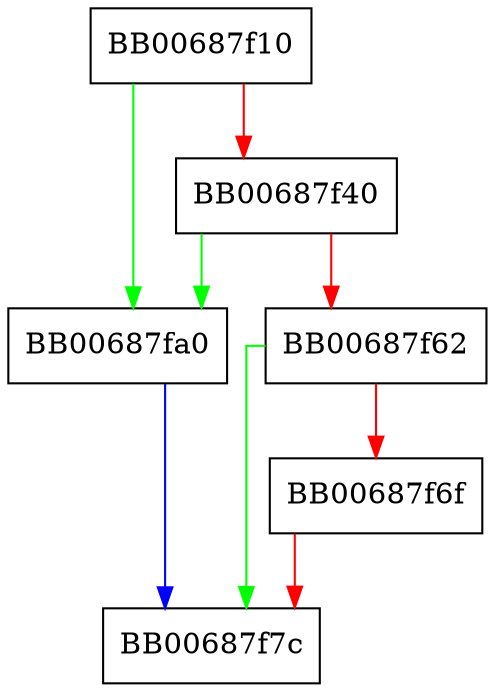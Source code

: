 digraph d2i_PUBKEY {
  node [shape="box"];
  graph [splines=ortho];
  BB00687f10 -> BB00687fa0 [color="green"];
  BB00687f10 -> BB00687f40 [color="red"];
  BB00687f40 -> BB00687fa0 [color="green"];
  BB00687f40 -> BB00687f62 [color="red"];
  BB00687f62 -> BB00687f7c [color="green"];
  BB00687f62 -> BB00687f6f [color="red"];
  BB00687f6f -> BB00687f7c [color="red"];
  BB00687fa0 -> BB00687f7c [color="blue"];
}